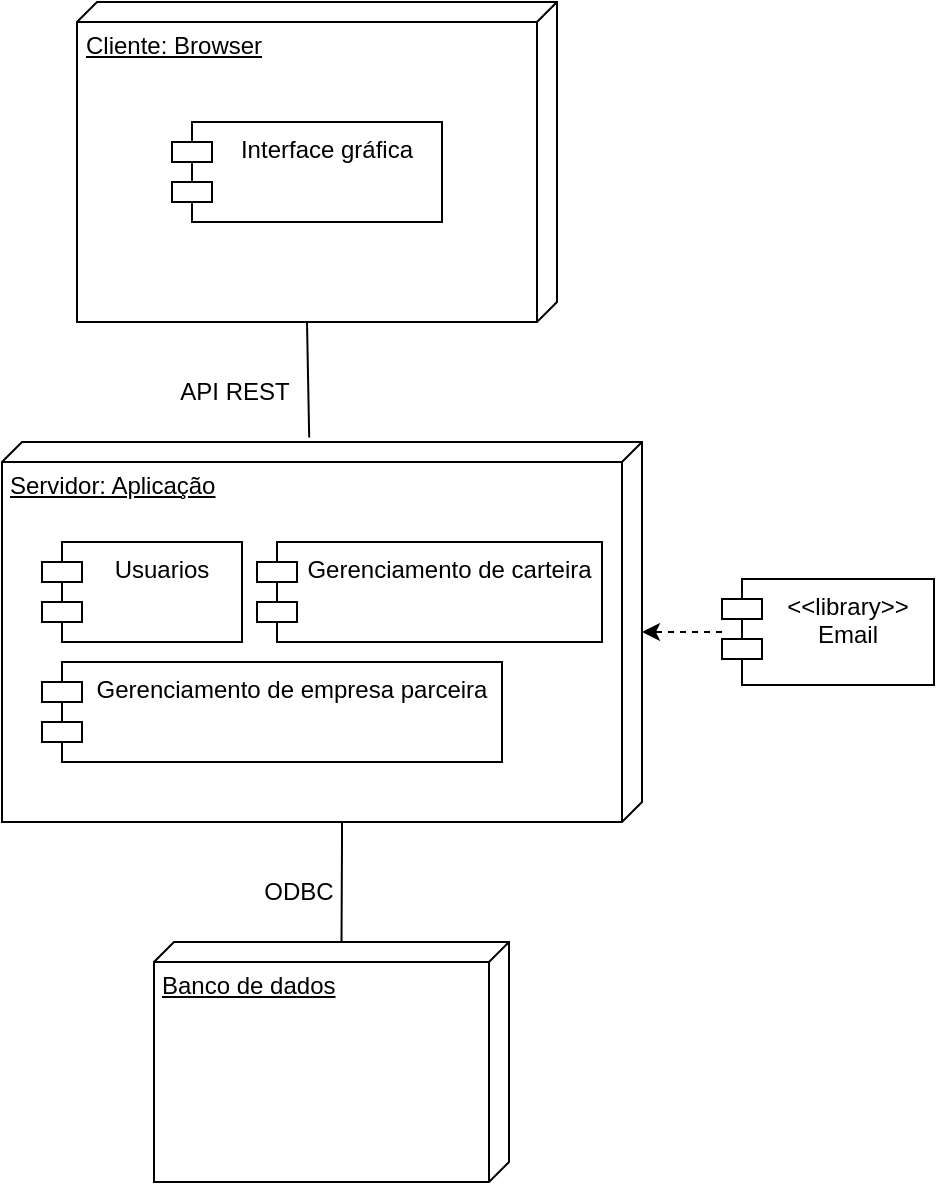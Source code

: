 <mxfile version="21.1.8" type="device">
  <diagram name="Página-1" id="0jmEjXWlIPbXuzItjXGt">
    <mxGraphModel dx="880" dy="452" grid="1" gridSize="10" guides="1" tooltips="1" connect="1" arrows="1" fold="1" page="1" pageScale="1" pageWidth="827" pageHeight="1169" math="0" shadow="0">
      <root>
        <mxCell id="0" />
        <mxCell id="1" parent="0" />
        <mxCell id="Vbry9BgwGbl86wyn81vc-4" value="Cliente: Browser" style="verticalAlign=top;align=left;spacingTop=8;spacingLeft=2;spacingRight=12;shape=cube;size=10;direction=south;fontStyle=4;html=1;" vertex="1" parent="1">
          <mxGeometry x="197.5" y="730" width="240" height="160" as="geometry" />
        </mxCell>
        <mxCell id="Vbry9BgwGbl86wyn81vc-5" value="Servidor: Aplicação" style="verticalAlign=top;align=left;spacingTop=8;spacingLeft=2;spacingRight=12;shape=cube;size=10;direction=south;fontStyle=4;html=1;" vertex="1" parent="1">
          <mxGeometry x="160" y="950" width="320" height="190" as="geometry" />
        </mxCell>
        <mxCell id="Vbry9BgwGbl86wyn81vc-6" value="Banco de dados" style="verticalAlign=top;align=left;spacingTop=8;spacingLeft=2;spacingRight=12;shape=cube;size=10;direction=south;fontStyle=4;html=1;" vertex="1" parent="1">
          <mxGeometry x="236" y="1200" width="177.5" height="120" as="geometry" />
        </mxCell>
        <mxCell id="Vbry9BgwGbl86wyn81vc-7" value="Interface gráfica" style="shape=module;align=left;spacingLeft=20;align=center;verticalAlign=top;" vertex="1" parent="1">
          <mxGeometry x="245" y="790" width="135" height="50" as="geometry" />
        </mxCell>
        <mxCell id="Vbry9BgwGbl86wyn81vc-9" value="" style="endArrow=none;html=1;rounded=0;exitX=0;exitY=0;exitDx=0;exitDy=83.75;exitPerimeter=0;" edge="1" parent="1" source="Vbry9BgwGbl86wyn81vc-6">
          <mxGeometry width="50" height="50" relative="1" as="geometry">
            <mxPoint x="507.5" y="1070" as="sourcePoint" />
            <mxPoint x="330" y="1140" as="targetPoint" />
            <Array as="points">
              <mxPoint x="330" y="1150" />
            </Array>
          </mxGeometry>
        </mxCell>
        <mxCell id="Vbry9BgwGbl86wyn81vc-10" value="" style="endArrow=none;html=1;rounded=0;entryX=0;entryY=0;entryDx=160;entryDy=125;entryPerimeter=0;exitX=-0.012;exitY=0.52;exitDx=0;exitDy=0;exitPerimeter=0;" edge="1" parent="1" source="Vbry9BgwGbl86wyn81vc-5" target="Vbry9BgwGbl86wyn81vc-4">
          <mxGeometry width="50" height="50" relative="1" as="geometry">
            <mxPoint x="247.5" y="970" as="sourcePoint" />
            <mxPoint x="297.5" y="920" as="targetPoint" />
          </mxGeometry>
        </mxCell>
        <mxCell id="Vbry9BgwGbl86wyn81vc-11" value="Usuarios" style="shape=module;align=left;spacingLeft=20;align=center;verticalAlign=top;" vertex="1" parent="1">
          <mxGeometry x="180" y="1000" width="100" height="50" as="geometry" />
        </mxCell>
        <mxCell id="Vbry9BgwGbl86wyn81vc-12" value="Gerenciamento de carteira&#xa;" style="shape=module;align=left;spacingLeft=20;align=center;verticalAlign=top;" vertex="1" parent="1">
          <mxGeometry x="287.5" y="1000" width="172.5" height="50" as="geometry" />
        </mxCell>
        <mxCell id="Vbry9BgwGbl86wyn81vc-13" value="Gerenciamento de empresa parceira" style="shape=module;align=left;spacingLeft=20;align=center;verticalAlign=top;" vertex="1" parent="1">
          <mxGeometry x="180" y="1060" width="230" height="50" as="geometry" />
        </mxCell>
        <mxCell id="Vbry9BgwGbl86wyn81vc-14" style="edgeStyle=orthogonalEdgeStyle;rounded=0;orthogonalLoop=1;jettySize=auto;html=1;dashed=1;" edge="1" parent="1" source="Vbry9BgwGbl86wyn81vc-15" target="Vbry9BgwGbl86wyn81vc-5">
          <mxGeometry relative="1" as="geometry" />
        </mxCell>
        <mxCell id="Vbry9BgwGbl86wyn81vc-15" value="&lt;&lt;library&gt;&gt;&#xa;Email&#xa;" style="shape=module;align=left;spacingLeft=20;align=center;verticalAlign=top;" vertex="1" parent="1">
          <mxGeometry x="520" y="1018.5" width="106" height="53" as="geometry" />
        </mxCell>
        <mxCell id="Vbry9BgwGbl86wyn81vc-16" value="API REST" style="text;html=1;align=center;verticalAlign=middle;resizable=0;points=[];autosize=1;strokeColor=none;fillColor=none;" vertex="1" parent="1">
          <mxGeometry x="236" y="910" width="80" height="30" as="geometry" />
        </mxCell>
        <mxCell id="Vbry9BgwGbl86wyn81vc-17" value="ODBC" style="text;html=1;align=center;verticalAlign=middle;resizable=0;points=[];autosize=1;strokeColor=none;fillColor=none;" vertex="1" parent="1">
          <mxGeometry x="277.5" y="1160" width="60" height="30" as="geometry" />
        </mxCell>
      </root>
    </mxGraphModel>
  </diagram>
</mxfile>
